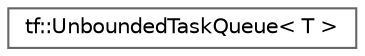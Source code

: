digraph "类继承关系图"
{
 // LATEX_PDF_SIZE
  bgcolor="transparent";
  edge [fontname=Helvetica,fontsize=10,labelfontname=Helvetica,labelfontsize=10];
  node [fontname=Helvetica,fontsize=10,shape=box,height=0.2,width=0.4];
  rankdir="LR";
  Node0 [id="Node000000",label="tf::UnboundedTaskQueue\< T \>",height=0.2,width=0.4,color="grey40", fillcolor="white", style="filled",URL="$classtf_1_1_unbounded_task_queue.html",tooltip="class to create a lock-free unbounded work-stealing queue"];
}
